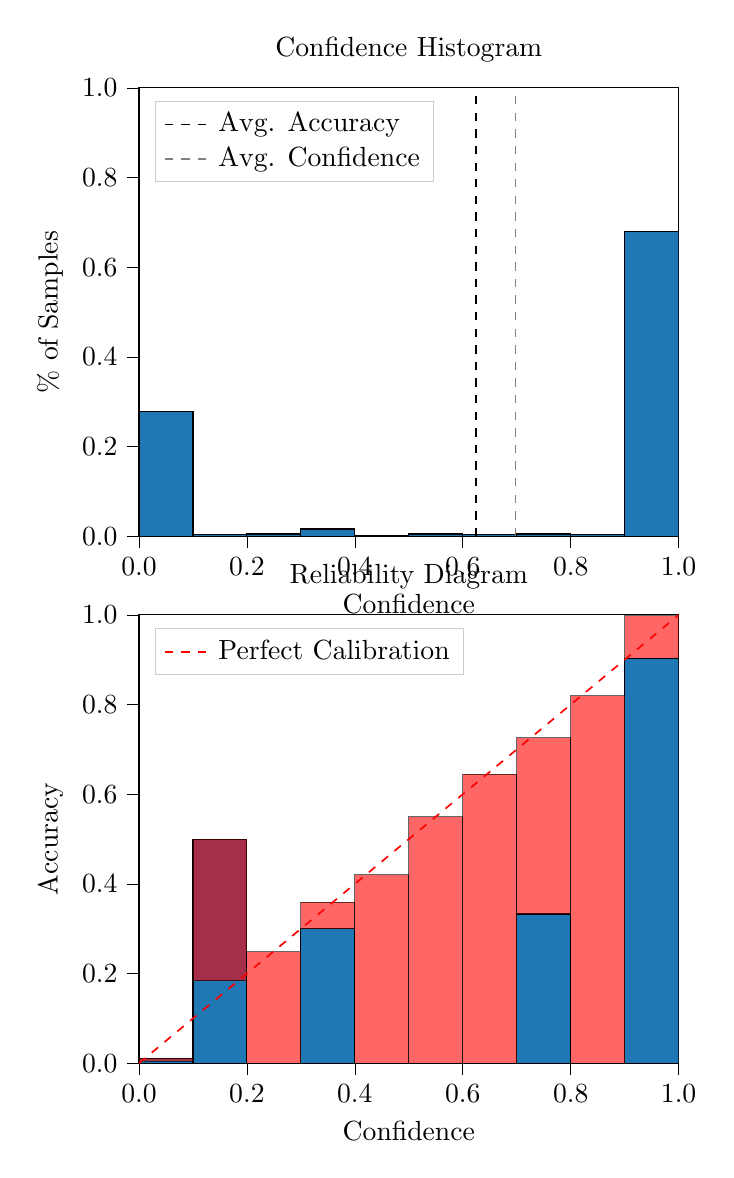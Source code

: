 % This file was created by tikzplotlib v0.9.8.
\begin{tikzpicture}

\definecolor{color0}{rgb}{0.122,0.467,0.706}

\begin{groupplot}[group style={group size=1 by 2}]
\nextgroupplot[
legend cell align={left},
legend style={
  fill opacity=0.8,
  draw opacity=1,
  text opacity=1,
  at={(0.03,0.97)},
  anchor=north west,
  draw=white!80!black
},
tick align=outside,
tick pos=left,
title={Confidence Histogram},
x grid style={white!69.02!black},
xlabel={Confidence},
xmin=0, xmax=1,
xtick style={color=black},
xtick={0,0.2,0.4,0.6,0.8,1},
xticklabels={0.0,0.2,0.4,0.6,0.8,1.0},
y grid style={white!69.02!black},
ylabel={\% of Samples},
ymin=0, ymax=1,
ytick style={color=black},
ytick={0,0.2,0.4,0.6,0.8,1},
yticklabels={0.0,0.2,0.4,0.6,0.8,1.0}
]
\draw[draw=black,fill=color0] (axis cs:-6.939e-18,0) rectangle (axis cs:0.1,0.279);
\draw[draw=black,fill=color0] (axis cs:0.1,0) rectangle (axis cs:0.2,0.003);
\draw[draw=black,fill=color0] (axis cs:0.2,0) rectangle (axis cs:0.3,0.005);
\draw[draw=black,fill=color0] (axis cs:0.3,0) rectangle (axis cs:0.4,0.016);
\draw[draw=black,fill=color0] (axis cs:0.4,0) rectangle (axis cs:0.5,0.002);
\draw[draw=black,fill=color0] (axis cs:0.5,0) rectangle (axis cs:0.6,0.005);
\draw[draw=black,fill=color0] (axis cs:0.6,0) rectangle (axis cs:0.7,0.003);
\draw[draw=black,fill=color0] (axis cs:0.7,0) rectangle (axis cs:0.8,0.005);
\draw[draw=black,fill=color0] (axis cs:0.8,0) rectangle (axis cs:0.9,0.003);
\draw[draw=black,fill=color0] (axis cs:0.9,0) rectangle (axis cs:1,0.679);
\addplot [semithick, black, dashed]
table {%
0.625 0
0.625 1
};
\addlegendentry{Avg. Accuracy}
\addplot [semithick, white!50.196!black, dashed]
table {%
0.698 0
0.698 1
};
\addlegendentry{Avg. Confidence}

\nextgroupplot[
legend cell align={left},
legend style={
  fill opacity=0.8,
  draw opacity=1,
  text opacity=1,
  at={(0.03,0.97)},
  anchor=north west,
  draw=white!80!black
},
tick align=outside,
tick pos=left,
title={Reliability Diagram},
x grid style={white!69.02!black},
xlabel={Confidence},
xmin=0, xmax=1,
xtick style={color=black},
xtick={0,0.2,0.4,0.6,0.8,1},
xticklabels={0.0,0.2,0.4,0.6,0.8,1.0},
y grid style={white!69.02!black},
ylabel={Accuracy},
ymin=0, ymax=1,
ytick style={color=black},
ytick={0,0.2,0.4,0.6,0.8,1},
yticklabels={0.0,0.2,0.4,0.6,0.8,1.0}
]
\draw[draw=black,fill=color0] (axis cs:-6.939e-18,0) rectangle (axis cs:0.1,0.011);
\draw[draw=black,fill=color0] (axis cs:0.1,0) rectangle (axis cs:0.2,0.5);
\draw[draw=black,fill=color0] (axis cs:0.2,0) rectangle (axis cs:0.3,0);
\draw[draw=black,fill=color0] (axis cs:0.3,0) rectangle (axis cs:0.4,0.3);
\draw[draw=black,fill=color0] (axis cs:0.4,0) rectangle (axis cs:0.5,0);
\draw[draw=black,fill=color0] (axis cs:0.5,0) rectangle (axis cs:0.6,0);
\draw[draw=black,fill=color0] (axis cs:0.6,0) rectangle (axis cs:0.7,0);
\draw[draw=black,fill=color0] (axis cs:0.7,0) rectangle (axis cs:0.8,0.333);
\draw[draw=black,fill=color0] (axis cs:0.8,0) rectangle (axis cs:0.9,0);
\draw[draw=black,fill=color0] (axis cs:0.9,0) rectangle (axis cs:1,0.903);
\draw[draw=black,fill=red,opacity=0.6] (axis cs:-6.939e-18,0.011) rectangle (axis cs:0.1,0.004);
\draw[draw=black,fill=red,opacity=0.6] (axis cs:0.1,0.5) rectangle (axis cs:0.2,0.184);
\draw[draw=black,fill=red,opacity=0.6] (axis cs:0.2,0) rectangle (axis cs:0.3,0.249);
\draw[draw=black,fill=red,opacity=0.6] (axis cs:0.3,0.3) rectangle (axis cs:0.4,0.359);
\draw[draw=black,fill=red,opacity=0.6] (axis cs:0.4,0) rectangle (axis cs:0.5,0.421);
\draw[draw=black,fill=red,opacity=0.6] (axis cs:0.5,0) rectangle (axis cs:0.6,0.55);
\draw[draw=black,fill=red,opacity=0.6] (axis cs:0.6,0) rectangle (axis cs:0.7,0.645);
\draw[draw=black,fill=red,opacity=0.6] (axis cs:0.7,0.333) rectangle (axis cs:0.8,0.726);
\draw[draw=black,fill=red,opacity=0.6] (axis cs:0.8,0) rectangle (axis cs:0.9,0.82);
\draw[draw=black,fill=red,opacity=0.6] (axis cs:0.9,0.903) rectangle (axis cs:1,0.998);
\addplot [semithick, red, dashed]
table {%
0 0
1 1
};
\addlegendentry{Perfect Calibration}
\end{groupplot}

\end{tikzpicture}
